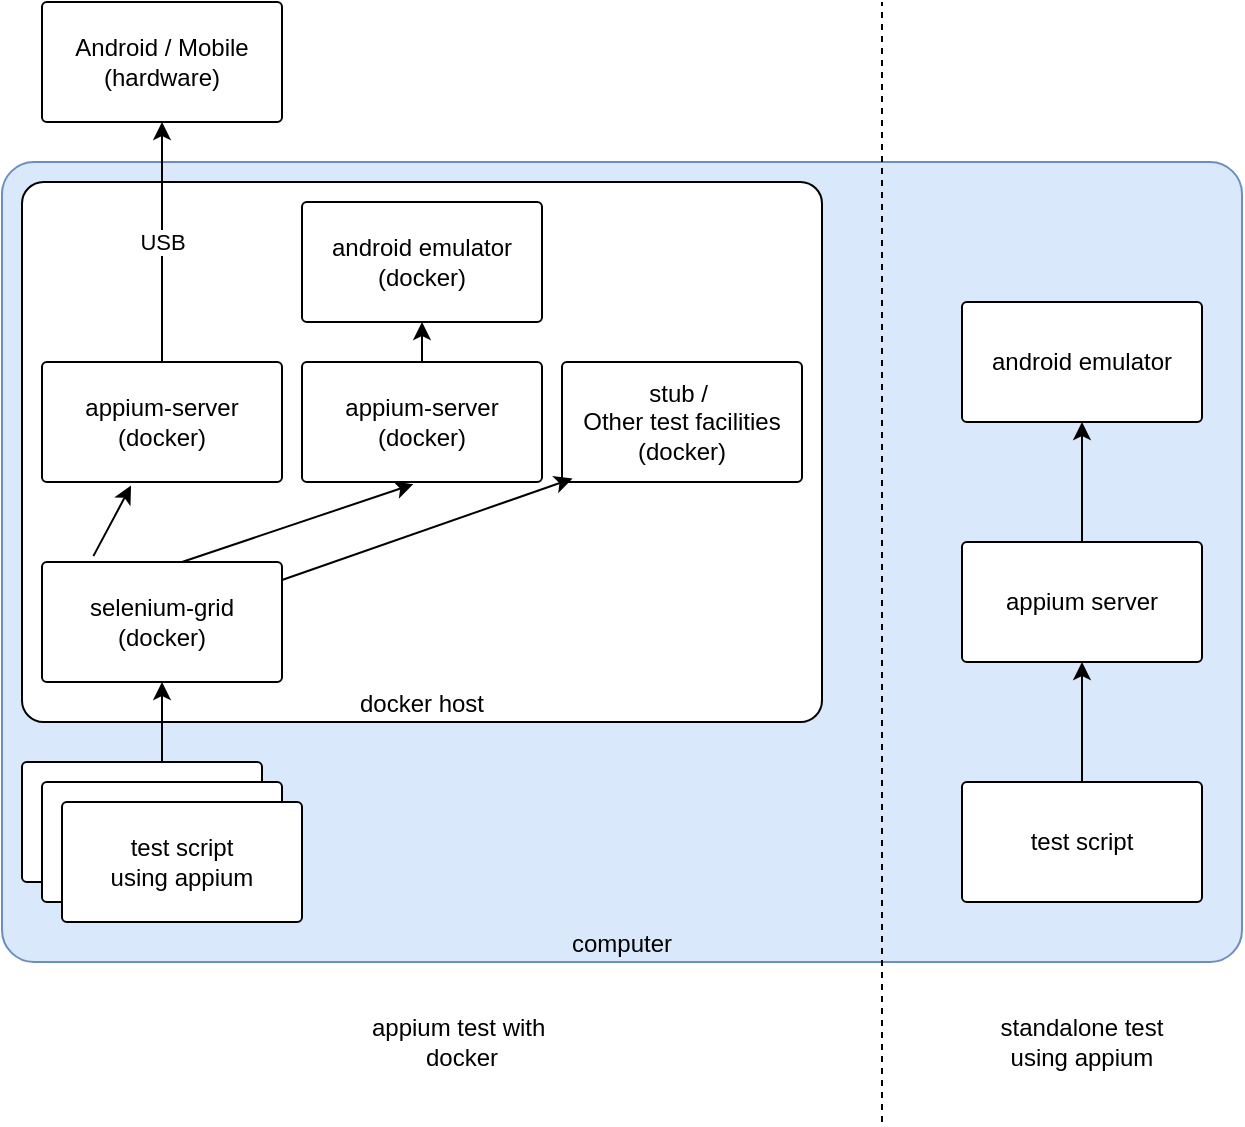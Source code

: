 <mxfile>
    <diagram id="q9AueTliSKC_COEnN2KO" name="Page-1">
        <mxGraphModel dx="719" dy="550" grid="1" gridSize="10" guides="1" tooltips="1" connect="1" arrows="1" fold="1" page="1" pageScale="1" pageWidth="850" pageHeight="1100" math="0" shadow="0">
            <root>
                <mxCell id="0"/>
                <mxCell id="1" parent="0"/>
                <mxCell id="8" value="computer" style="rounded=1;whiteSpace=wrap;html=1;fillColor=#dae8fc;strokeColor=#6c8ebf;verticalAlign=bottom;imageWidth=8;movable=1;resizable=1;rotatable=1;deletable=1;editable=1;connectable=1;arcSize=4;" parent="1" vertex="1">
                    <mxGeometry x="30" y="300" width="620" height="400" as="geometry"/>
                </mxCell>
                <mxCell id="3" value="docker host" style="rounded=1;whiteSpace=wrap;html=1;verticalAlign=bottom;movable=1;resizable=1;rotatable=1;deletable=1;editable=1;connectable=1;arcSize=4;" parent="1" vertex="1">
                    <mxGeometry x="40" y="310" width="400" height="270" as="geometry"/>
                </mxCell>
                <mxCell id="4" value="appium-server&lt;br style=&quot;border-color: var(--border-color);&quot;&gt;(docker)" style="rounded=1;whiteSpace=wrap;html=1;arcSize=4;" parent="1" vertex="1">
                    <mxGeometry x="180" y="400" width="120" height="60" as="geometry"/>
                </mxCell>
                <mxCell id="5" value="stub /&amp;nbsp;&lt;br&gt;Other test facilities&lt;br&gt;(docker)" style="rounded=1;whiteSpace=wrap;html=1;arcSize=4;" parent="1" vertex="1">
                    <mxGeometry x="310" y="400" width="120" height="60" as="geometry"/>
                </mxCell>
                <mxCell id="6" value="Android / Mobile&lt;br&gt;(hardware)&lt;br&gt;" style="rounded=1;whiteSpace=wrap;html=1;arcSize=4;" parent="1" vertex="1">
                    <mxGeometry x="50" y="220" width="120" height="60" as="geometry"/>
                </mxCell>
                <mxCell id="7" value="USB" style="endArrow=classic;html=1;exitX=0.5;exitY=0;exitDx=0;exitDy=0;entryX=0.5;entryY=1;entryDx=0;entryDy=0;fillColor=#f5f5f5;strokeColor=default;arcSize=4;" parent="1" source="2" target="6" edge="1">
                    <mxGeometry width="50" height="50" relative="1" as="geometry">
                        <mxPoint x="260" y="420" as="sourcePoint"/>
                        <mxPoint x="310" y="370" as="targetPoint"/>
                    </mxGeometry>
                </mxCell>
                <mxCell id="9" value="android emulator&lt;br&gt;(docker)" style="rounded=1;whiteSpace=wrap;html=1;arcSize=4;" parent="1" vertex="1">
                    <mxGeometry x="180" y="320" width="120" height="60" as="geometry"/>
                </mxCell>
                <mxCell id="10" value="" style="endArrow=classic;html=1;exitX=0.5;exitY=0;exitDx=0;exitDy=0;entryX=0.5;entryY=1;entryDx=0;entryDy=0;arcSize=4;" parent="1" source="4" target="9" edge="1">
                    <mxGeometry width="50" height="50" relative="1" as="geometry">
                        <mxPoint x="120.0" y="410" as="sourcePoint"/>
                        <mxPoint x="120.0" y="300" as="targetPoint"/>
                        <Array as="points">
                            <mxPoint x="240" y="390"/>
                        </Array>
                    </mxGeometry>
                </mxCell>
                <mxCell id="2" value="appium-server&lt;br&gt;(docker)" style="rounded=1;whiteSpace=wrap;html=1;arcSize=4;" parent="1" vertex="1">
                    <mxGeometry x="50" y="400" width="120" height="60" as="geometry"/>
                </mxCell>
                <mxCell id="12" value="selenium-grid&lt;br&gt;(docker)" style="rounded=1;whiteSpace=wrap;html=1;arcSize=4;" parent="1" vertex="1">
                    <mxGeometry x="50" y="500" width="120" height="60" as="geometry"/>
                </mxCell>
                <mxCell id="13" value="" style="endArrow=classic;html=1;entryX=0.371;entryY=1.03;entryDx=0;entryDy=0;entryPerimeter=0;exitX=0.214;exitY=-0.049;exitDx=0;exitDy=0;exitPerimeter=0;arcSize=4;" parent="1" source="12" target="2" edge="1">
                    <mxGeometry width="50" height="50" relative="1" as="geometry">
                        <mxPoint x="200" y="600" as="sourcePoint"/>
                        <mxPoint x="250" y="550" as="targetPoint"/>
                    </mxGeometry>
                </mxCell>
                <mxCell id="14" value="" style="endArrow=classic;html=1;entryX=0.464;entryY=1.018;entryDx=0;entryDy=0;entryPerimeter=0;arcSize=4;" parent="1" target="4" edge="1">
                    <mxGeometry width="50" height="50" relative="1" as="geometry">
                        <mxPoint x="120" y="500" as="sourcePoint"/>
                        <mxPoint x="104.52" y="471.8" as="targetPoint"/>
                    </mxGeometry>
                </mxCell>
                <mxCell id="15" value="" style="endArrow=classic;html=1;entryX=0.044;entryY=0.971;entryDx=0;entryDy=0;entryPerimeter=0;arcSize=4;" parent="1" source="12" target="5" edge="1">
                    <mxGeometry width="50" height="50" relative="1" as="geometry">
                        <mxPoint x="130" y="510" as="sourcePoint"/>
                        <mxPoint x="245.68" y="471.08" as="targetPoint"/>
                    </mxGeometry>
                </mxCell>
                <mxCell id="19" value="" style="group;arcSize=4;" parent="1" vertex="1" connectable="0">
                    <mxGeometry x="40" y="600" width="140" height="80" as="geometry"/>
                </mxCell>
                <mxCell id="16" value="selenium-grid" style="rounded=1;whiteSpace=wrap;html=1;arcSize=4;" parent="19" vertex="1">
                    <mxGeometry width="120" height="60" as="geometry"/>
                </mxCell>
                <mxCell id="17" value="selenium-grid" style="rounded=1;whiteSpace=wrap;html=1;arcSize=4;" parent="19" vertex="1">
                    <mxGeometry x="10" y="10" width="120" height="60" as="geometry"/>
                </mxCell>
                <mxCell id="18" value="test script &lt;br&gt;using appium" style="rounded=1;whiteSpace=wrap;html=1;arcSize=4;" parent="19" vertex="1">
                    <mxGeometry x="20" y="20" width="120" height="60" as="geometry"/>
                </mxCell>
                <mxCell id="20" value="" style="endArrow=classic;html=1;arcSize=4;" parent="1" edge="1">
                    <mxGeometry width="50" height="50" relative="1" as="geometry">
                        <mxPoint x="110" y="600" as="sourcePoint"/>
                        <mxPoint x="110" y="560" as="targetPoint"/>
                    </mxGeometry>
                </mxCell>
                <mxCell id="28" style="edgeStyle=none;html=1;exitX=0.5;exitY=0;exitDx=0;exitDy=0;entryX=0.5;entryY=1;entryDx=0;entryDy=0;" edge="1" parent="1" source="24" target="25">
                    <mxGeometry relative="1" as="geometry"/>
                </mxCell>
                <mxCell id="24" value="test script" style="rounded=1;whiteSpace=wrap;html=1;arcSize=4;" vertex="1" parent="1">
                    <mxGeometry x="510" y="610" width="120" height="60" as="geometry"/>
                </mxCell>
                <mxCell id="27" style="edgeStyle=none;html=1;exitX=0.5;exitY=0;exitDx=0;exitDy=0;entryX=0.5;entryY=1;entryDx=0;entryDy=0;" edge="1" parent="1" source="25" target="26">
                    <mxGeometry relative="1" as="geometry"/>
                </mxCell>
                <mxCell id="25" value="appium server" style="rounded=1;whiteSpace=wrap;html=1;arcSize=4;" vertex="1" parent="1">
                    <mxGeometry x="510" y="490" width="120" height="60" as="geometry"/>
                </mxCell>
                <mxCell id="26" value="android emulator" style="rounded=1;whiteSpace=wrap;html=1;arcSize=4;" vertex="1" parent="1">
                    <mxGeometry x="510" y="370" width="120" height="60" as="geometry"/>
                </mxCell>
                <mxCell id="29" value="" style="endArrow=none;dashed=1;html=1;" edge="1" parent="1">
                    <mxGeometry width="50" height="50" relative="1" as="geometry">
                        <mxPoint x="470" y="780" as="sourcePoint"/>
                        <mxPoint x="470" y="220" as="targetPoint"/>
                    </mxGeometry>
                </mxCell>
                <mxCell id="30" value="standalone test using appium" style="text;html=1;strokeColor=none;fillColor=none;align=center;verticalAlign=middle;whiteSpace=wrap;rounded=0;" vertex="1" parent="1">
                    <mxGeometry x="520" y="720" width="100" height="40" as="geometry"/>
                </mxCell>
                <mxCell id="32" value="appium test with&amp;nbsp;&lt;br&gt;docker" style="text;html=1;strokeColor=none;fillColor=none;align=center;verticalAlign=middle;whiteSpace=wrap;rounded=0;" vertex="1" parent="1">
                    <mxGeometry x="210" y="720" width="100" height="40" as="geometry"/>
                </mxCell>
            </root>
        </mxGraphModel>
    </diagram>
</mxfile>